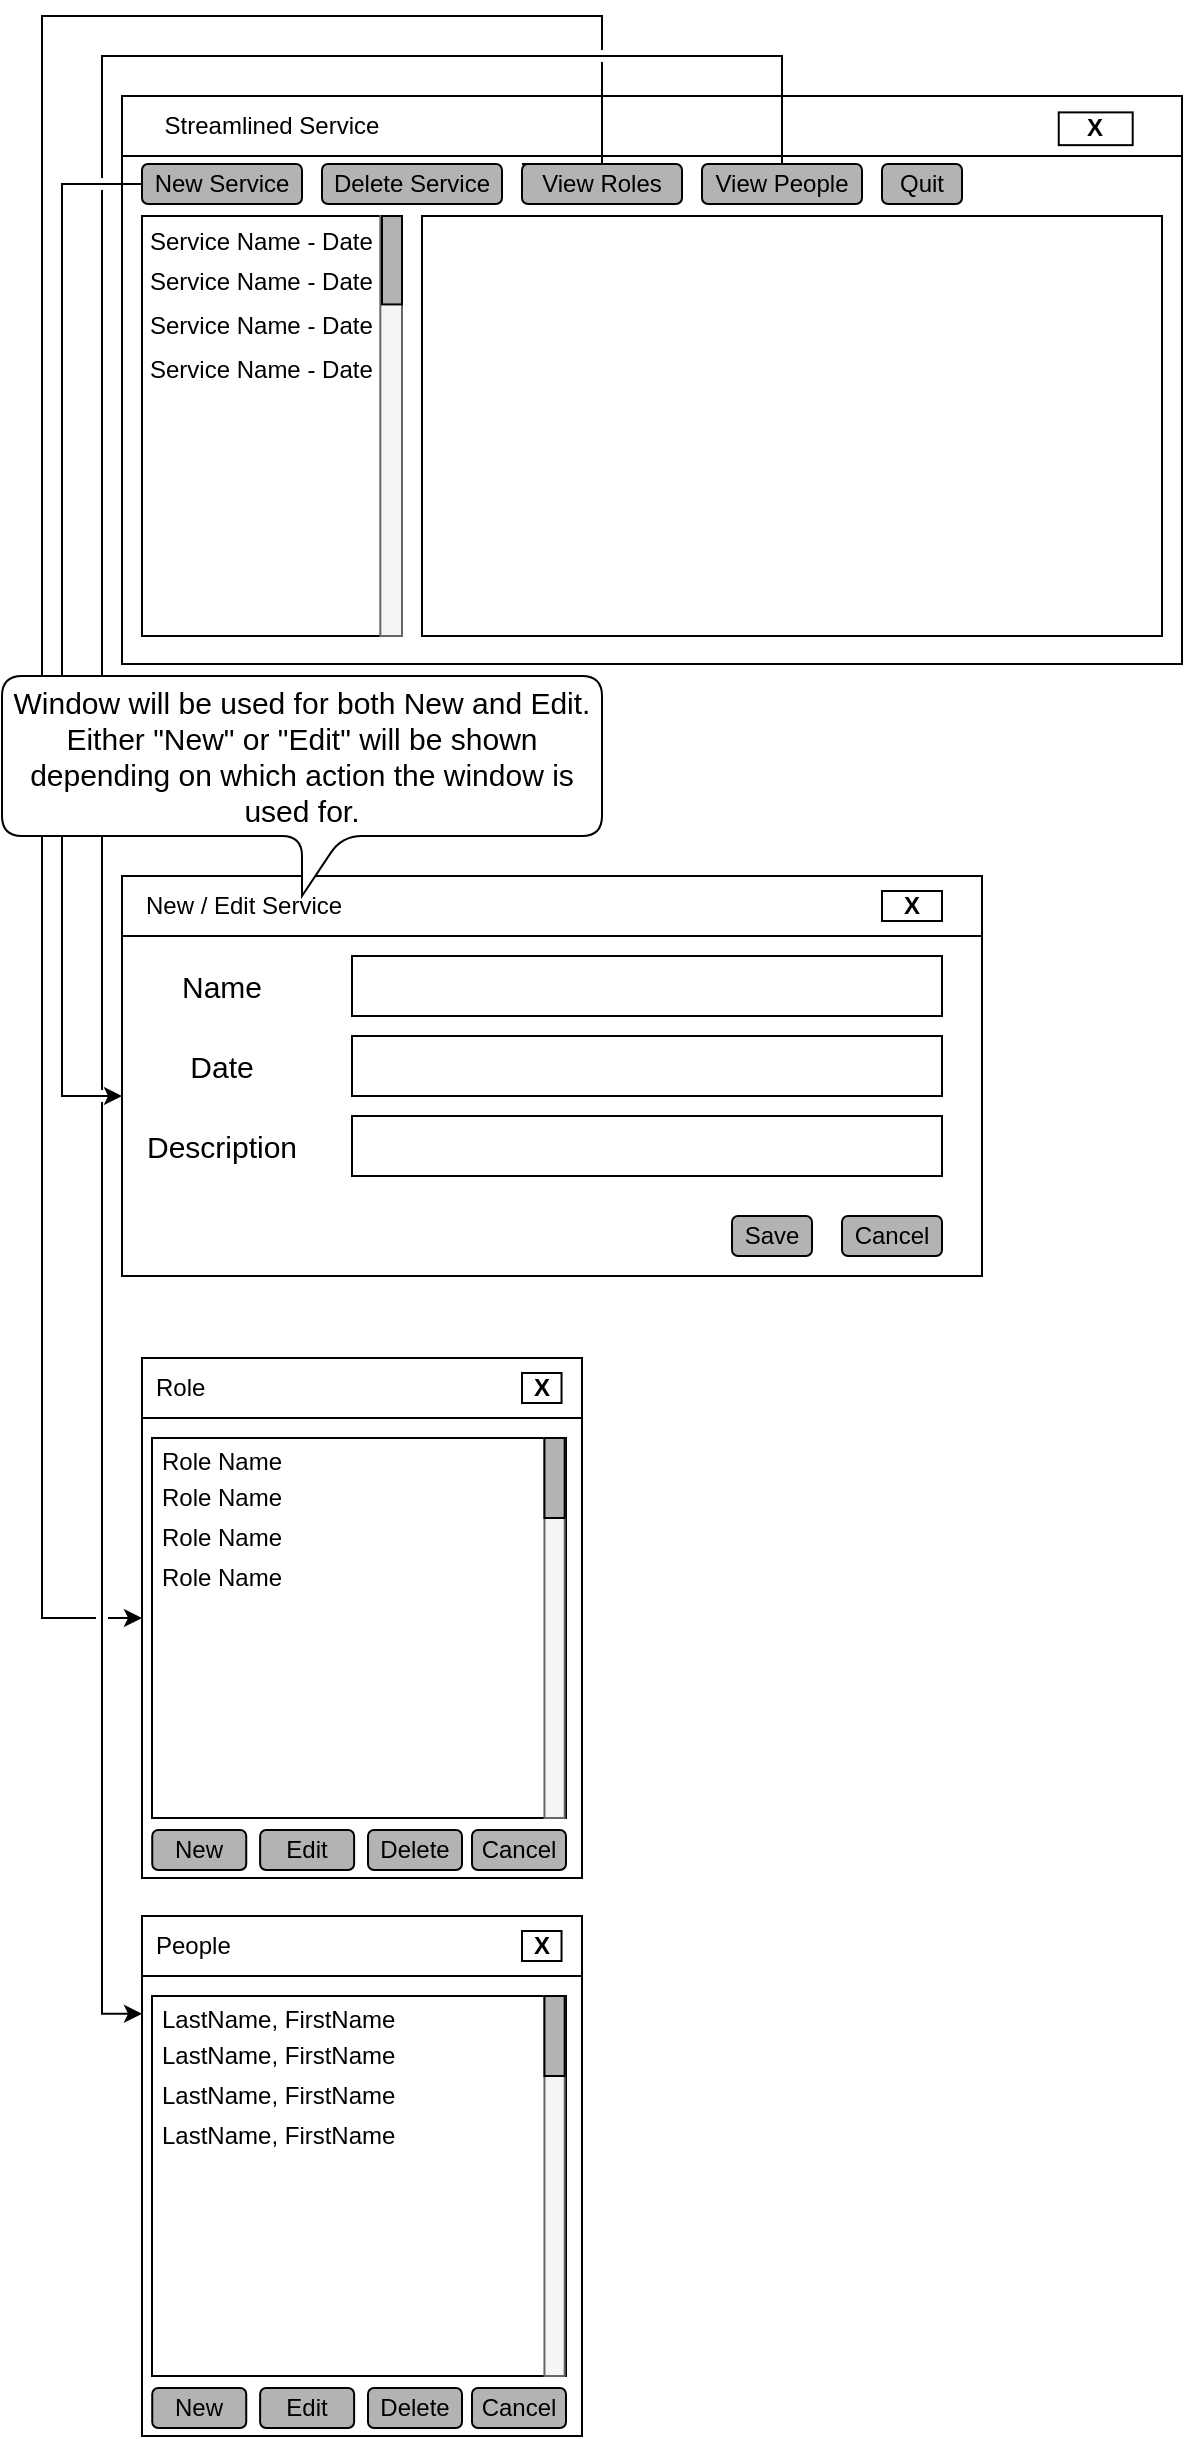 <mxfile version="17.4.5" type="github">
  <diagram id="4OQi59Qm8AY1YfnPW1HK" name="Page-1">
    <mxGraphModel dx="946" dy="589" grid="1" gridSize="10" guides="1" tooltips="1" connect="1" arrows="1" fold="1" page="1" pageScale="1" pageWidth="850" pageHeight="1100" math="0" shadow="0">
      <root>
        <mxCell id="0" />
        <mxCell id="1" parent="0" />
        <mxCell id="vdjSKUOgppkRG0CxjOew-1" value="" style="whiteSpace=wrap;html=1;" parent="1" vertex="1">
          <mxGeometry x="70" y="90" width="530" height="284" as="geometry" />
        </mxCell>
        <mxCell id="E74i4Yss6tRuVbI0QfsG-2" value="" style="rounded=0;whiteSpace=wrap;html=1;" parent="1" vertex="1">
          <mxGeometry x="70" y="90" width="530" height="30" as="geometry" />
        </mxCell>
        <mxCell id="E74i4Yss6tRuVbI0QfsG-7" value="&lt;span&gt;Streamlined Service&lt;/span&gt;" style="rounded=0;whiteSpace=wrap;html=1;fillColor=#FFFFFF;strokeColor=none;" parent="1" vertex="1">
          <mxGeometry x="77.206" y="94.082" width="135.581" height="21.846" as="geometry" />
        </mxCell>
        <mxCell id="E74i4Yss6tRuVbI0QfsG-8" value="&lt;b&gt;X&lt;/b&gt;" style="rounded=0;whiteSpace=wrap;html=1;fillColor=#FFFFFF;" parent="1" vertex="1">
          <mxGeometry x="538.372" y="98.192" width="36.977" height="16.385" as="geometry" />
        </mxCell>
        <mxCell id="E74i4Yss6tRuVbI0QfsG-9" value="" style="rounded=0;whiteSpace=wrap;html=1;fillColor=#FFFFFF;imageAspect=1;" parent="1" vertex="1">
          <mxGeometry x="220" y="150" width="370" height="210" as="geometry" />
        </mxCell>
        <mxCell id="E74i4Yss6tRuVbI0QfsG-20" value="" style="group;strokeColor=none;" parent="1" vertex="1" connectable="0">
          <mxGeometry x="80" y="150" width="130" height="210" as="geometry" />
        </mxCell>
        <mxCell id="E74i4Yss6tRuVbI0QfsG-18" value="" style="group" parent="E74i4Yss6tRuVbI0QfsG-20" vertex="1" connectable="0">
          <mxGeometry width="130" height="210.0" as="geometry" />
        </mxCell>
        <mxCell id="E74i4Yss6tRuVbI0QfsG-14" value="" style="whiteSpace=wrap;html=1;fillColor=#FFFFFF;" parent="E74i4Yss6tRuVbI0QfsG-18" vertex="1">
          <mxGeometry width="130" height="210.0" as="geometry" />
        </mxCell>
        <mxCell id="E74i4Yss6tRuVbI0QfsG-15" value="" style="rounded=0;whiteSpace=wrap;html=1;fillColor=#f5f5f5;fontColor=#333333;strokeColor=#666666;" parent="E74i4Yss6tRuVbI0QfsG-18" vertex="1">
          <mxGeometry x="119.167" width="10.833" height="210.0" as="geometry" />
        </mxCell>
        <mxCell id="E74i4Yss6tRuVbI0QfsG-23" value="Service Name - Date" style="rounded=0;whiteSpace=wrap;html=1;align=left;strokeColor=none;" parent="E74i4Yss6tRuVbI0QfsG-18" vertex="1">
          <mxGeometry x="2" y="66.316" width="116" height="22.105" as="geometry" />
        </mxCell>
        <mxCell id="E74i4Yss6tRuVbI0QfsG-22" value="Service Name - Date" style="rounded=0;whiteSpace=wrap;html=1;align=left;strokeColor=none;" parent="E74i4Yss6tRuVbI0QfsG-18" vertex="1">
          <mxGeometry x="2" y="44.211" width="116" height="22.105" as="geometry" />
        </mxCell>
        <mxCell id="E74i4Yss6tRuVbI0QfsG-21" value="Service Name - Date" style="rounded=0;whiteSpace=wrap;html=1;align=left;strokeColor=none;" parent="E74i4Yss6tRuVbI0QfsG-18" vertex="1">
          <mxGeometry x="2" y="22.105" width="116" height="22.105" as="geometry" />
        </mxCell>
        <mxCell id="E74i4Yss6tRuVbI0QfsG-16" value="" style="rounded=0;whiteSpace=wrap;html=1;fillColor=#B3B3B3;" parent="E74i4Yss6tRuVbI0QfsG-18" vertex="1">
          <mxGeometry x="120" width="10" height="44.211" as="geometry" />
        </mxCell>
        <mxCell id="E74i4Yss6tRuVbI0QfsG-17" value="Service Name - Date" style="rounded=0;whiteSpace=wrap;html=1;align=left;strokeColor=none;" parent="E74i4Yss6tRuVbI0QfsG-20" vertex="1">
          <mxGeometry x="2" y="2.211" width="116" height="22.105" as="geometry" />
        </mxCell>
        <mxCell id="Rd3qPR3GxqKm1jp_kwzv-50" style="edgeStyle=orthogonalEdgeStyle;rounded=0;sketch=0;jumpStyle=gap;orthogonalLoop=1;jettySize=auto;html=1;shadow=0;fontSize=15;strokeColor=default;" edge="1" parent="1" source="E74i4Yss6tRuVbI0QfsG-27" target="E74i4Yss6tRuVbI0QfsG-34">
          <mxGeometry relative="1" as="geometry">
            <Array as="points">
              <mxPoint x="40" y="134" />
              <mxPoint x="40" y="590" />
            </Array>
          </mxGeometry>
        </mxCell>
        <mxCell id="E74i4Yss6tRuVbI0QfsG-27" value="New Service" style="rounded=1;whiteSpace=wrap;html=1;strokeColor=default;fillColor=#B3B3B3;" parent="1" vertex="1">
          <mxGeometry x="80" y="124" width="80" height="20" as="geometry" />
        </mxCell>
        <mxCell id="E74i4Yss6tRuVbI0QfsG-28" value="Delete Service" style="rounded=1;whiteSpace=wrap;html=1;strokeColor=default;fillColor=#B3B3B3;" parent="1" vertex="1">
          <mxGeometry x="170" y="124" width="90" height="20" as="geometry" />
        </mxCell>
        <mxCell id="E74i4Yss6tRuVbI0QfsG-29" value="View Roles" style="rounded=1;whiteSpace=wrap;html=1;strokeColor=default;fillColor=#B3B3B3;" parent="1" vertex="1">
          <mxGeometry x="270" y="124" width="80" height="20" as="geometry" />
        </mxCell>
        <mxCell id="Rd3qPR3GxqKm1jp_kwzv-49" style="edgeStyle=orthogonalEdgeStyle;rounded=0;sketch=0;jumpStyle=gap;orthogonalLoop=1;jettySize=auto;html=1;entryX=0;entryY=0.188;entryDx=0;entryDy=0;entryPerimeter=0;shadow=0;fontSize=15;strokeColor=default;" edge="1" parent="1" source="E74i4Yss6tRuVbI0QfsG-30" target="Rd3qPR3GxqKm1jp_kwzv-29">
          <mxGeometry relative="1" as="geometry">
            <Array as="points">
              <mxPoint x="400" y="70" />
              <mxPoint x="60" y="70" />
              <mxPoint x="60" y="1049" />
            </Array>
          </mxGeometry>
        </mxCell>
        <mxCell id="E74i4Yss6tRuVbI0QfsG-30" value="View People" style="rounded=1;whiteSpace=wrap;html=1;strokeColor=default;fillColor=#B3B3B3;" parent="1" vertex="1">
          <mxGeometry x="360" y="124" width="80" height="20" as="geometry" />
        </mxCell>
        <mxCell id="E74i4Yss6tRuVbI0QfsG-31" value="Quit" style="rounded=1;whiteSpace=wrap;html=1;strokeColor=default;fillColor=#B3B3B3;" parent="1" vertex="1">
          <mxGeometry x="450" y="124" width="40" height="20" as="geometry" />
        </mxCell>
        <mxCell id="E74i4Yss6tRuVbI0QfsG-38" value="" style="group" parent="1" vertex="1" connectable="0">
          <mxGeometry x="80" y="721" width="220" height="260" as="geometry" />
        </mxCell>
        <mxCell id="E74i4Yss6tRuVbI0QfsG-39" value="" style="whiteSpace=wrap;html=1;" parent="E74i4Yss6tRuVbI0QfsG-38" vertex="1">
          <mxGeometry width="220" height="260" as="geometry" />
        </mxCell>
        <mxCell id="E74i4Yss6tRuVbI0QfsG-40" value="" style="rounded=0;whiteSpace=wrap;html=1;" parent="E74i4Yss6tRuVbI0QfsG-38" vertex="1">
          <mxGeometry width="220" height="30" as="geometry" />
        </mxCell>
        <mxCell id="E74i4Yss6tRuVbI0QfsG-41" value="&lt;span&gt;Role&lt;/span&gt;" style="rounded=0;whiteSpace=wrap;html=1;fillColor=#FFFFFF;strokeColor=none;align=left;" parent="E74i4Yss6tRuVbI0QfsG-38" vertex="1">
          <mxGeometry x="5.12" y="5" width="154.88" height="20" as="geometry" />
        </mxCell>
        <mxCell id="E74i4Yss6tRuVbI0QfsG-42" value="&lt;b&gt;X&lt;/b&gt;" style="rounded=0;whiteSpace=wrap;html=1;fillColor=#FFFFFF;" parent="E74i4Yss6tRuVbI0QfsG-38" vertex="1">
          <mxGeometry x="190" y="7.5" width="19.77" height="15" as="geometry" />
        </mxCell>
        <mxCell id="Rd3qPR3GxqKm1jp_kwzv-14" value="" style="group;strokeColor=none;" vertex="1" connectable="0" parent="E74i4Yss6tRuVbI0QfsG-38">
          <mxGeometry x="5" y="40" width="207" height="190" as="geometry" />
        </mxCell>
        <mxCell id="Rd3qPR3GxqKm1jp_kwzv-15" value="" style="group" vertex="1" connectable="0" parent="Rd3qPR3GxqKm1jp_kwzv-14">
          <mxGeometry width="207.0" height="190.0" as="geometry" />
        </mxCell>
        <mxCell id="Rd3qPR3GxqKm1jp_kwzv-16" value="" style="whiteSpace=wrap;html=1;fillColor=#FFFFFF;" vertex="1" parent="Rd3qPR3GxqKm1jp_kwzv-15">
          <mxGeometry width="207.0" height="190.0" as="geometry" />
        </mxCell>
        <mxCell id="Rd3qPR3GxqKm1jp_kwzv-17" value="" style="rounded=0;whiteSpace=wrap;html=1;fillColor=#f5f5f5;fontColor=#333333;strokeColor=#666666;" vertex="1" parent="Rd3qPR3GxqKm1jp_kwzv-15">
          <mxGeometry x="196.227" width="10.115" height="190" as="geometry" />
        </mxCell>
        <mxCell id="Rd3qPR3GxqKm1jp_kwzv-18" value="Role Name" style="rounded=0;whiteSpace=wrap;html=1;align=left;strokeColor=none;" vertex="1" parent="Rd3qPR3GxqKm1jp_kwzv-15">
          <mxGeometry x="3.185" y="60.0" width="184.708" height="20.0" as="geometry" />
        </mxCell>
        <mxCell id="Rd3qPR3GxqKm1jp_kwzv-19" value="Role Name" style="rounded=0;whiteSpace=wrap;html=1;align=left;strokeColor=none;" vertex="1" parent="Rd3qPR3GxqKm1jp_kwzv-15">
          <mxGeometry x="3.185" y="40.0" width="184.708" height="20.0" as="geometry" />
        </mxCell>
        <mxCell id="Rd3qPR3GxqKm1jp_kwzv-20" value="Role Name" style="rounded=0;whiteSpace=wrap;html=1;align=left;strokeColor=none;" vertex="1" parent="Rd3qPR3GxqKm1jp_kwzv-15">
          <mxGeometry x="3.185" y="20.0" width="184.708" height="20.0" as="geometry" />
        </mxCell>
        <mxCell id="Rd3qPR3GxqKm1jp_kwzv-21" value="" style="rounded=0;whiteSpace=wrap;html=1;fillColor=#B3B3B3;" vertex="1" parent="Rd3qPR3GxqKm1jp_kwzv-15">
          <mxGeometry x="196.227" width="10.115" height="40" as="geometry" />
        </mxCell>
        <mxCell id="Rd3qPR3GxqKm1jp_kwzv-22" value="Role Name" style="rounded=0;whiteSpace=wrap;html=1;align=left;strokeColor=none;" vertex="1" parent="Rd3qPR3GxqKm1jp_kwzv-14">
          <mxGeometry x="3.185" y="2" width="184.708" height="20.0" as="geometry" />
        </mxCell>
        <mxCell id="Rd3qPR3GxqKm1jp_kwzv-23" value="Cancel" style="rounded=1;whiteSpace=wrap;html=1;strokeColor=default;fillColor=#B3B3B3;flipH=1;" vertex="1" parent="E74i4Yss6tRuVbI0QfsG-38">
          <mxGeometry x="165" y="236" width="47" height="20" as="geometry" />
        </mxCell>
        <mxCell id="Rd3qPR3GxqKm1jp_kwzv-24" value="Delete" style="rounded=1;whiteSpace=wrap;html=1;strokeColor=default;fillColor=#B3B3B3;flipH=1;" vertex="1" parent="E74i4Yss6tRuVbI0QfsG-38">
          <mxGeometry x="113" y="236" width="47" height="20" as="geometry" />
        </mxCell>
        <mxCell id="Rd3qPR3GxqKm1jp_kwzv-25" value="Edit" style="rounded=1;whiteSpace=wrap;html=1;strokeColor=default;fillColor=#B3B3B3;flipH=1;" vertex="1" parent="E74i4Yss6tRuVbI0QfsG-38">
          <mxGeometry x="59.06" y="236" width="47" height="20" as="geometry" />
        </mxCell>
        <mxCell id="Rd3qPR3GxqKm1jp_kwzv-26" value="New" style="rounded=1;whiteSpace=wrap;html=1;strokeColor=default;fillColor=#B3B3B3;flipH=1;" vertex="1" parent="E74i4Yss6tRuVbI0QfsG-38">
          <mxGeometry x="5.12" y="236" width="47" height="20" as="geometry" />
        </mxCell>
        <mxCell id="Rd3qPR3GxqKm1jp_kwzv-28" value="" style="group" vertex="1" connectable="0" parent="1">
          <mxGeometry x="80" y="1000" width="220" height="260" as="geometry" />
        </mxCell>
        <mxCell id="Rd3qPR3GxqKm1jp_kwzv-29" value="" style="whiteSpace=wrap;html=1;" vertex="1" parent="Rd3qPR3GxqKm1jp_kwzv-28">
          <mxGeometry width="220" height="260" as="geometry" />
        </mxCell>
        <mxCell id="Rd3qPR3GxqKm1jp_kwzv-30" value="" style="rounded=0;whiteSpace=wrap;html=1;" vertex="1" parent="Rd3qPR3GxqKm1jp_kwzv-28">
          <mxGeometry width="220" height="30" as="geometry" />
        </mxCell>
        <mxCell id="Rd3qPR3GxqKm1jp_kwzv-31" value="&lt;span&gt;People&lt;/span&gt;" style="rounded=0;whiteSpace=wrap;html=1;fillColor=#FFFFFF;strokeColor=none;align=left;" vertex="1" parent="Rd3qPR3GxqKm1jp_kwzv-28">
          <mxGeometry x="5.12" y="5" width="154.88" height="20" as="geometry" />
        </mxCell>
        <mxCell id="Rd3qPR3GxqKm1jp_kwzv-32" value="&lt;b&gt;X&lt;/b&gt;" style="rounded=0;whiteSpace=wrap;html=1;fillColor=#FFFFFF;" vertex="1" parent="Rd3qPR3GxqKm1jp_kwzv-28">
          <mxGeometry x="190" y="7.5" width="19.77" height="15" as="geometry" />
        </mxCell>
        <mxCell id="Rd3qPR3GxqKm1jp_kwzv-33" value="" style="group;strokeColor=none;" vertex="1" connectable="0" parent="Rd3qPR3GxqKm1jp_kwzv-28">
          <mxGeometry x="5" y="40" width="207" height="190" as="geometry" />
        </mxCell>
        <mxCell id="Rd3qPR3GxqKm1jp_kwzv-34" value="" style="group" vertex="1" connectable="0" parent="Rd3qPR3GxqKm1jp_kwzv-33">
          <mxGeometry width="207.0" height="190.0" as="geometry" />
        </mxCell>
        <mxCell id="Rd3qPR3GxqKm1jp_kwzv-35" value="" style="whiteSpace=wrap;html=1;fillColor=#FFFFFF;" vertex="1" parent="Rd3qPR3GxqKm1jp_kwzv-34">
          <mxGeometry width="207.0" height="190.0" as="geometry" />
        </mxCell>
        <mxCell id="Rd3qPR3GxqKm1jp_kwzv-36" value="" style="rounded=0;whiteSpace=wrap;html=1;fillColor=#f5f5f5;fontColor=#333333;strokeColor=#666666;" vertex="1" parent="Rd3qPR3GxqKm1jp_kwzv-34">
          <mxGeometry x="196.227" width="10.115" height="190" as="geometry" />
        </mxCell>
        <mxCell id="Rd3qPR3GxqKm1jp_kwzv-37" value="LastName, FirstName" style="rounded=0;whiteSpace=wrap;html=1;align=left;strokeColor=none;" vertex="1" parent="Rd3qPR3GxqKm1jp_kwzv-34">
          <mxGeometry x="3.185" y="60.0" width="184.708" height="20.0" as="geometry" />
        </mxCell>
        <mxCell id="Rd3qPR3GxqKm1jp_kwzv-38" value="LastName, FirstName" style="rounded=0;whiteSpace=wrap;html=1;align=left;strokeColor=none;" vertex="1" parent="Rd3qPR3GxqKm1jp_kwzv-34">
          <mxGeometry x="3.18" y="40" width="184.71" height="20" as="geometry" />
        </mxCell>
        <mxCell id="Rd3qPR3GxqKm1jp_kwzv-39" value="LastName, FirstName" style="rounded=0;whiteSpace=wrap;html=1;align=left;strokeColor=none;" vertex="1" parent="Rd3qPR3GxqKm1jp_kwzv-34">
          <mxGeometry x="3.185" y="20.0" width="184.708" height="20.0" as="geometry" />
        </mxCell>
        <mxCell id="Rd3qPR3GxqKm1jp_kwzv-40" value="" style="rounded=0;whiteSpace=wrap;html=1;fillColor=#B3B3B3;" vertex="1" parent="Rd3qPR3GxqKm1jp_kwzv-34">
          <mxGeometry x="196.227" width="10.115" height="40" as="geometry" />
        </mxCell>
        <mxCell id="Rd3qPR3GxqKm1jp_kwzv-41" value="LastName, FirstName" style="rounded=0;whiteSpace=wrap;html=1;align=left;strokeColor=none;" vertex="1" parent="Rd3qPR3GxqKm1jp_kwzv-33">
          <mxGeometry x="3.185" y="2" width="184.708" height="20.0" as="geometry" />
        </mxCell>
        <mxCell id="Rd3qPR3GxqKm1jp_kwzv-42" value="Cancel" style="rounded=1;whiteSpace=wrap;html=1;strokeColor=default;fillColor=#B3B3B3;flipH=1;" vertex="1" parent="Rd3qPR3GxqKm1jp_kwzv-28">
          <mxGeometry x="165" y="236" width="47" height="20" as="geometry" />
        </mxCell>
        <mxCell id="Rd3qPR3GxqKm1jp_kwzv-43" value="Delete" style="rounded=1;whiteSpace=wrap;html=1;strokeColor=default;fillColor=#B3B3B3;flipH=1;" vertex="1" parent="Rd3qPR3GxqKm1jp_kwzv-28">
          <mxGeometry x="113" y="236" width="47" height="20" as="geometry" />
        </mxCell>
        <mxCell id="Rd3qPR3GxqKm1jp_kwzv-44" value="Edit" style="rounded=1;whiteSpace=wrap;html=1;strokeColor=default;fillColor=#B3B3B3;flipH=1;" vertex="1" parent="Rd3qPR3GxqKm1jp_kwzv-28">
          <mxGeometry x="59.06" y="236" width="47" height="20" as="geometry" />
        </mxCell>
        <mxCell id="Rd3qPR3GxqKm1jp_kwzv-45" value="New" style="rounded=1;whiteSpace=wrap;html=1;strokeColor=default;fillColor=#B3B3B3;flipH=1;" vertex="1" parent="Rd3qPR3GxqKm1jp_kwzv-28">
          <mxGeometry x="5.12" y="236" width="47" height="20" as="geometry" />
        </mxCell>
        <mxCell id="Rd3qPR3GxqKm1jp_kwzv-51" value="" style="group" vertex="1" connectable="0" parent="1">
          <mxGeometry x="70" y="480" width="430" height="200" as="geometry" />
        </mxCell>
        <mxCell id="E74i4Yss6tRuVbI0QfsG-34" value="" style="whiteSpace=wrap;html=1;container=1;" parent="Rd3qPR3GxqKm1jp_kwzv-51" vertex="1">
          <mxGeometry width="430" height="200" as="geometry" />
        </mxCell>
        <mxCell id="E74i4Yss6tRuVbI0QfsG-35" value="" style="rounded=0;whiteSpace=wrap;html=1;" parent="Rd3qPR3GxqKm1jp_kwzv-51" vertex="1">
          <mxGeometry width="430" height="30" as="geometry" />
        </mxCell>
        <mxCell id="E74i4Yss6tRuVbI0QfsG-36" value="&lt;span&gt;New / Edit Service&lt;br&gt;&lt;/span&gt;" style="rounded=0;whiteSpace=wrap;html=1;fillColor=#FFFFFF;strokeColor=none;align=left;" parent="Rd3qPR3GxqKm1jp_kwzv-51" vertex="1">
          <mxGeometry x="10" y="5" width="330" height="20" as="geometry" />
        </mxCell>
        <mxCell id="E74i4Yss6tRuVbI0QfsG-37" value="&lt;b&gt;X&lt;/b&gt;" style="rounded=0;whiteSpace=wrap;html=1;fillColor=#FFFFFF;" parent="Rd3qPR3GxqKm1jp_kwzv-51" vertex="1">
          <mxGeometry x="380" y="7.5" width="30" height="15" as="geometry" />
        </mxCell>
        <mxCell id="Rd3qPR3GxqKm1jp_kwzv-2" value="Name" style="text;html=1;strokeColor=none;fillColor=none;align=center;verticalAlign=middle;whiteSpace=wrap;rounded=0;fontSize=15;" vertex="1" parent="Rd3qPR3GxqKm1jp_kwzv-51">
          <mxGeometry x="20" y="40" width="60" height="30" as="geometry" />
        </mxCell>
        <mxCell id="Rd3qPR3GxqKm1jp_kwzv-3" value="" style="rounded=0;whiteSpace=wrap;html=1;" vertex="1" parent="Rd3qPR3GxqKm1jp_kwzv-51">
          <mxGeometry x="115" y="40" width="295" height="30" as="geometry" />
        </mxCell>
        <mxCell id="Rd3qPR3GxqKm1jp_kwzv-4" value="Date" style="text;html=1;strokeColor=none;fillColor=none;align=center;verticalAlign=middle;whiteSpace=wrap;rounded=0;fontSize=15;" vertex="1" parent="Rd3qPR3GxqKm1jp_kwzv-51">
          <mxGeometry x="20" y="80" width="60" height="30" as="geometry" />
        </mxCell>
        <mxCell id="Rd3qPR3GxqKm1jp_kwzv-5" value="" style="rounded=0;whiteSpace=wrap;html=1;" vertex="1" parent="Rd3qPR3GxqKm1jp_kwzv-51">
          <mxGeometry x="115" y="80" width="295" height="30" as="geometry" />
        </mxCell>
        <mxCell id="Rd3qPR3GxqKm1jp_kwzv-6" value="Description" style="text;html=1;strokeColor=none;fillColor=none;align=center;verticalAlign=middle;whiteSpace=wrap;rounded=0;fontSize=15;" vertex="1" parent="Rd3qPR3GxqKm1jp_kwzv-51">
          <mxGeometry x="20" y="120" width="60" height="30" as="geometry" />
        </mxCell>
        <mxCell id="Rd3qPR3GxqKm1jp_kwzv-7" value="" style="rounded=0;whiteSpace=wrap;html=1;" vertex="1" parent="Rd3qPR3GxqKm1jp_kwzv-51">
          <mxGeometry x="115" y="120" width="295" height="30" as="geometry" />
        </mxCell>
        <mxCell id="Rd3qPR3GxqKm1jp_kwzv-10" value="Cancel" style="rounded=1;whiteSpace=wrap;html=1;strokeColor=default;fillColor=#B3B3B3;" vertex="1" parent="Rd3qPR3GxqKm1jp_kwzv-51">
          <mxGeometry x="360" y="170" width="50" height="20" as="geometry" />
        </mxCell>
        <mxCell id="Rd3qPR3GxqKm1jp_kwzv-13" value="Save" style="rounded=1;whiteSpace=wrap;html=1;strokeColor=default;fillColor=#B3B3B3;" vertex="1" parent="Rd3qPR3GxqKm1jp_kwzv-51">
          <mxGeometry x="305" y="170" width="40" height="20" as="geometry" />
        </mxCell>
        <mxCell id="Rd3qPR3GxqKm1jp_kwzv-47" style="edgeStyle=orthogonalEdgeStyle;rounded=0;orthogonalLoop=1;jettySize=auto;html=1;fontSize=15;strokeColor=default;sketch=0;shadow=0;jumpStyle=gap;exitX=0;exitY=0;exitDx=0;exitDy=0;" edge="1" parent="1" source="E74i4Yss6tRuVbI0QfsG-29" target="E74i4Yss6tRuVbI0QfsG-39">
          <mxGeometry relative="1" as="geometry">
            <Array as="points">
              <mxPoint x="310" y="124" />
              <mxPoint x="310" y="50" />
              <mxPoint x="30" y="50" />
              <mxPoint x="30" y="851" />
            </Array>
          </mxGeometry>
        </mxCell>
        <mxCell id="Rd3qPR3GxqKm1jp_kwzv-52" value="Window will be used for both New and Edit. Either &quot;New&quot; or &quot;Edit&quot; will be shown depending on which action the window is used for." style="shape=callout;whiteSpace=wrap;html=1;perimeter=calloutPerimeter;rounded=1;fontSize=15;" vertex="1" parent="1">
          <mxGeometry x="10" y="380" width="300" height="110" as="geometry" />
        </mxCell>
      </root>
    </mxGraphModel>
  </diagram>
</mxfile>

